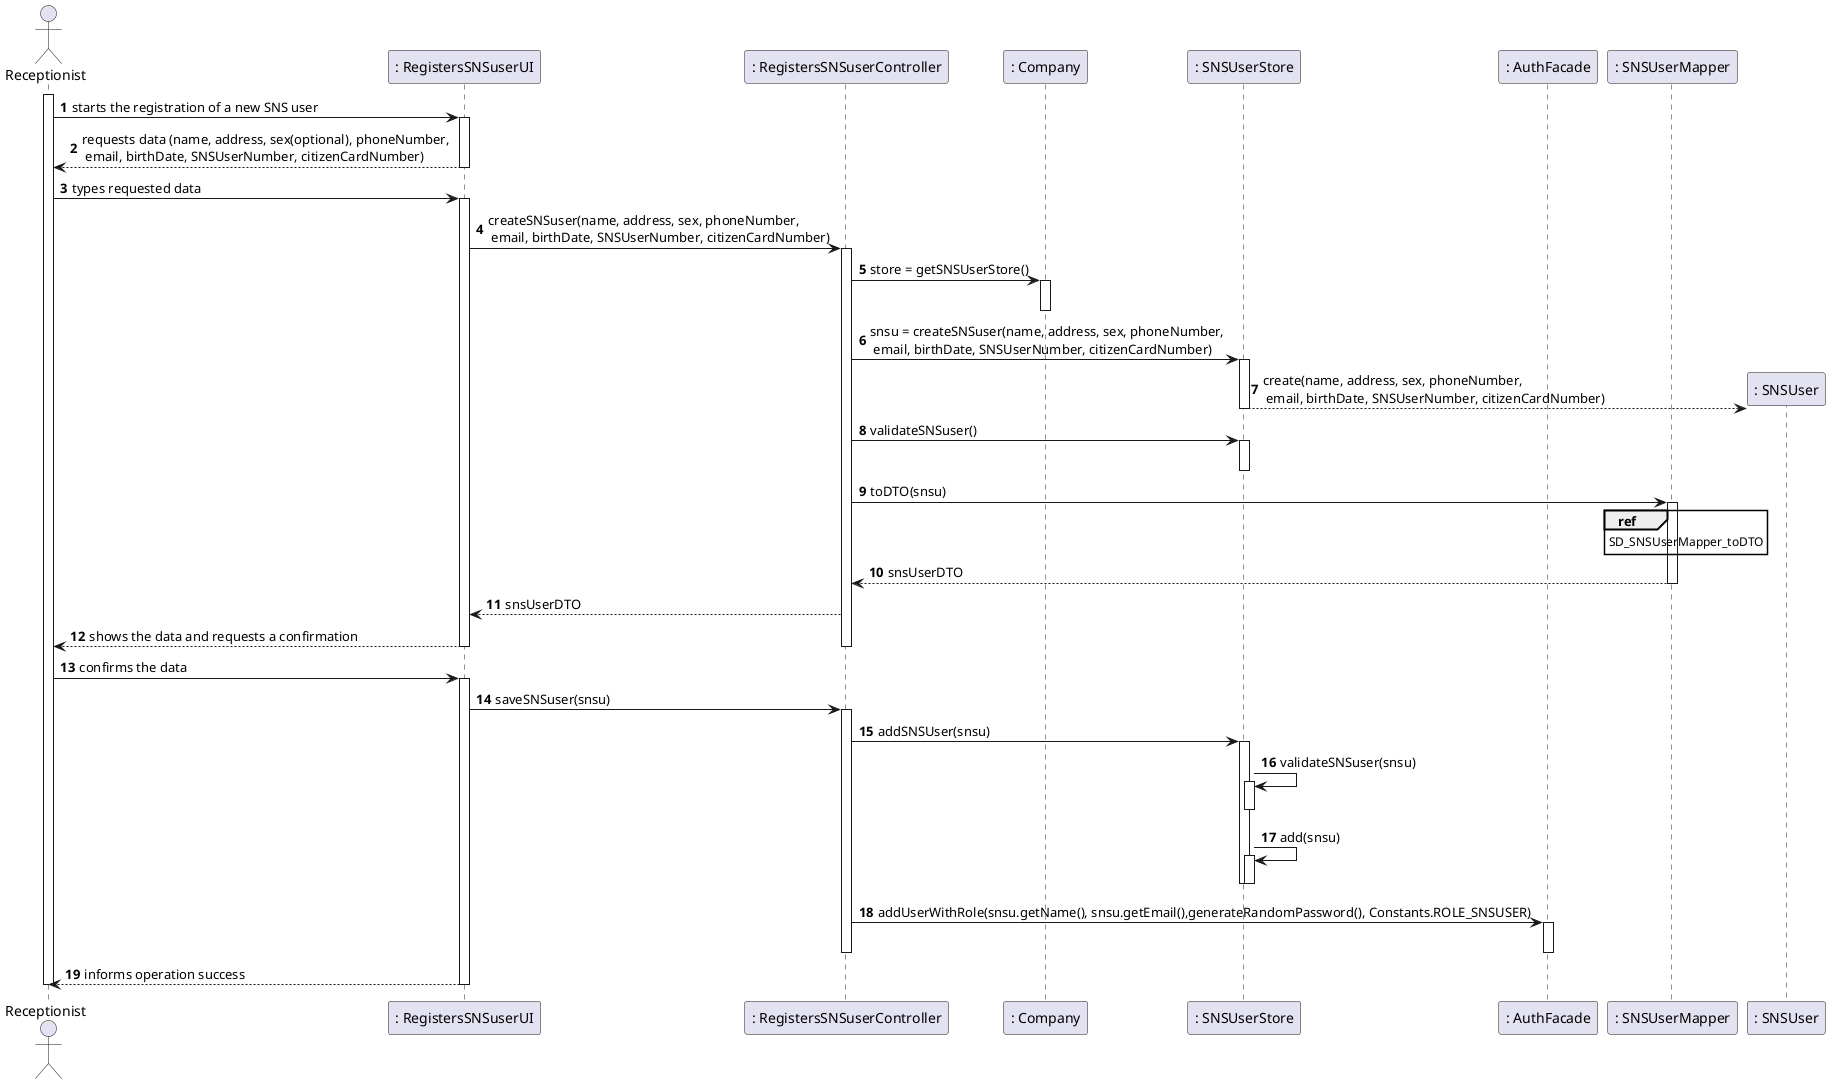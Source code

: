 @startuml
autonumber
actor "Receptionist" as recep

participant ": RegistersSNSuserUI" as UI
participant ": RegistersSNSuserController" as Controller
participant ": Company" as Company
participant ": SNSUserStore" as SNSuserStore
participant ": AuthFacade" as auth
participant ": SNSUserMapper" as SNSUserMapper
participant ": SNSUser" as SNSUser

activate recep
recep -> UI :  starts the registration of a new SNS user
activate UI
UI --> recep : requests data (name, address, sex(optional), phoneNumber, \n email, birthDate, SNSUserNumber, citizenCardNumber)
deactivate UI

recep -> UI : types requested data
activate UI

UI -> Controller : createSNSuser(name, address, sex, phoneNumber, \n email, birthDate, SNSUserNumber, citizenCardNumber)
activate Controller



Controller -> Company : store = getSNSUserStore()
activate Company
deactivate Company

Controller -> SNSuserStore : snsu = createSNSuser(name, address, sex, phoneNumber, \n email, birthDate, SNSUserNumber, citizenCardNumber)
activate SNSuserStore


SNSuserStore --> SNSUser** : create(name, address, sex, phoneNumber, \n email, birthDate, SNSUserNumber, citizenCardNumber)

deactivate SNSuserStore



Controller -> SNSuserStore : validateSNSuser()
activate SNSuserStore
deactivate SNSuserStore



Controller -> SNSUserMapper : toDTO(snsu)
activate SNSUserMapper
ref over SNSUserMapper
SD_SNSUserMapper_toDTO
end ref
SNSUserMapper --> Controller : snsUserDTO
deactivate SNSUserMapper
Controller --> UI : snsUserDTO

UI --> recep : shows the data and requests a confirmation
deactivate UI
deactivate Controller

recep -> UI : confirms the data
activate UI

UI -> Controller : saveSNSuser(snsu)
activate Controller


Controller -> SNSuserStore : addSNSUser(snsu)
activate SNSuserStore

SNSuserStore -> SNSuserStore : validateSNSuser(snsu)
activate SNSuserStore
deactivate SNSuserStore
SNSuserStore-> SNSuserStore : add(snsu)
activate SNSuserStore
deactivate SNSuserStore
deactivate SNSuserStore

Controller -> auth : addUserWithRole(snsu.getName(), snsu.getEmail(),generateRandomPassword(), Constants.ROLE_SNSUSER)
activate auth
deactivate auth

deactivate Controller
deactivate Company

UI --> recep : informs operation success

deactivate UI
deactivate recep
@enduml